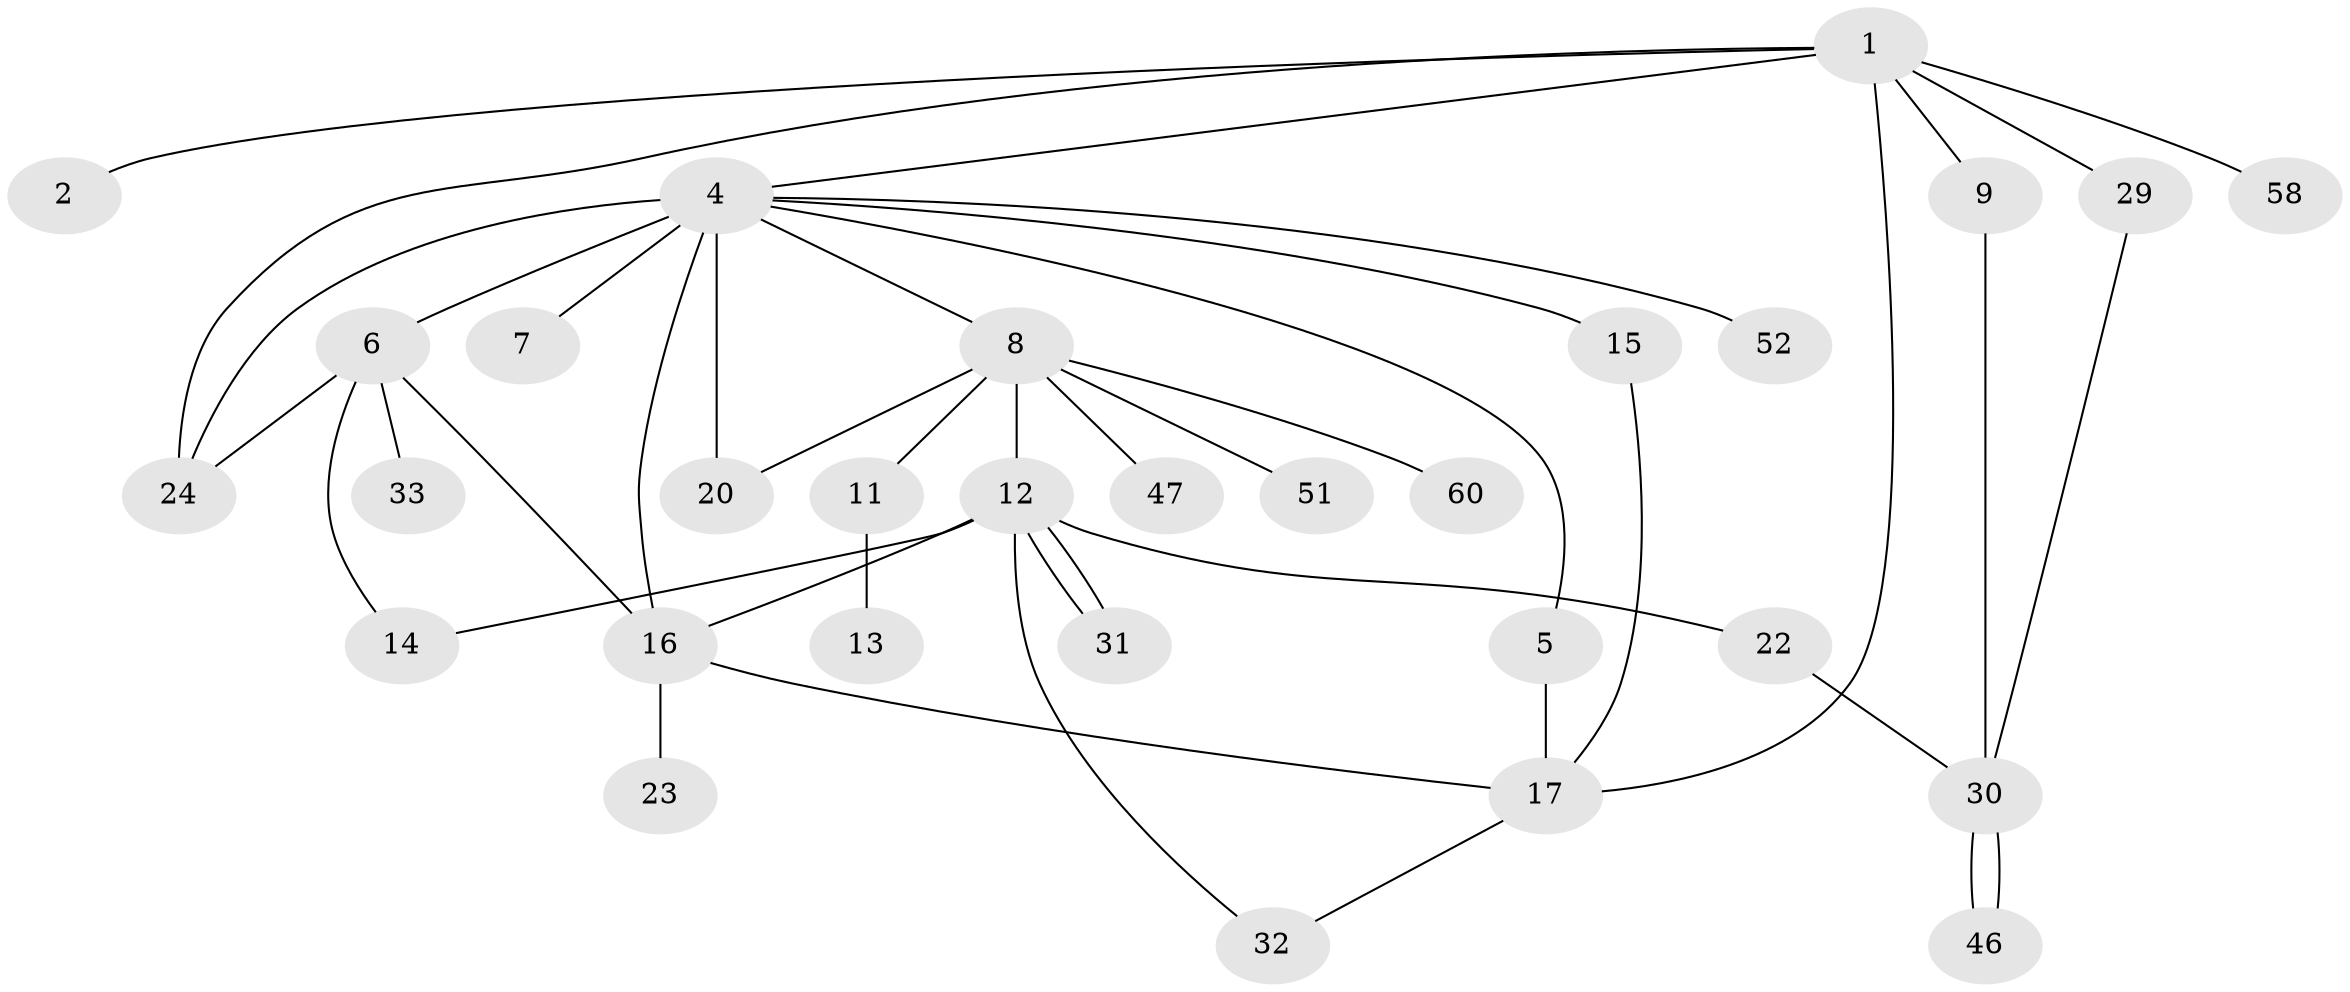 // original degree distribution, {8: 0.016666666666666666, 1: 0.4166666666666667, 14: 0.016666666666666666, 2: 0.31666666666666665, 6: 0.03333333333333333, 3: 0.08333333333333333, 9: 0.016666666666666666, 7: 0.016666666666666666, 5: 0.06666666666666667, 4: 0.016666666666666666}
// Generated by graph-tools (version 1.1) at 2025/14/03/09/25 04:14:30]
// undirected, 30 vertices, 43 edges
graph export_dot {
graph [start="1"]
  node [color=gray90,style=filled];
  1 [super="+3"];
  2;
  4 [super="+19+26+36+44"];
  5;
  6;
  7;
  8 [super="+10"];
  9;
  11;
  12 [super="+28+48+57"];
  13;
  14 [super="+21"];
  15;
  16 [super="+27+40+25+18"];
  17 [super="+49+42"];
  20;
  22;
  23;
  24 [super="+53+39+38"];
  29;
  30;
  31;
  32;
  33 [super="+41+35"];
  46;
  47;
  51;
  52;
  58;
  60;
  1 -- 2;
  1 -- 4;
  1 -- 9;
  1 -- 24;
  1 -- 29;
  1 -- 58;
  1 -- 17;
  4 -- 5;
  4 -- 6;
  4 -- 7;
  4 -- 8;
  4 -- 15;
  4 -- 20;
  4 -- 24 [weight=2];
  4 -- 52;
  4 -- 16;
  5 -- 17;
  6 -- 14;
  6 -- 33;
  6 -- 24;
  6 -- 16;
  8 -- 47;
  8 -- 51;
  8 -- 20;
  8 -- 11;
  8 -- 12;
  8 -- 60;
  9 -- 30;
  11 -- 13;
  12 -- 16;
  12 -- 22;
  12 -- 31;
  12 -- 31;
  12 -- 32;
  12 -- 14;
  15 -- 17;
  16 -- 17;
  16 -- 23;
  17 -- 32;
  22 -- 30;
  29 -- 30;
  30 -- 46;
  30 -- 46;
}
